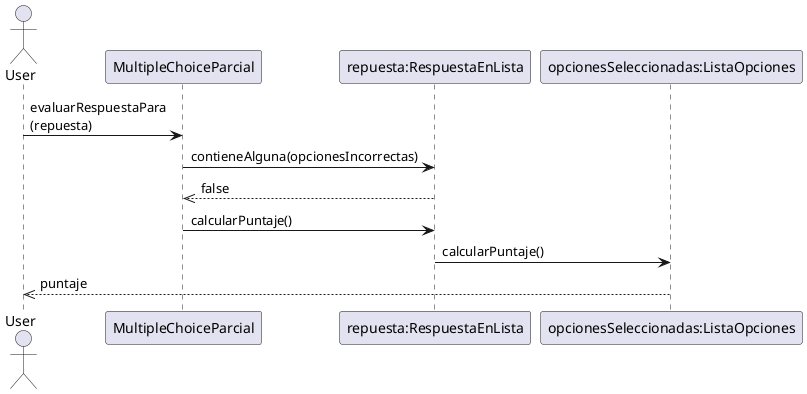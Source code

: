 @startuml
actor User
User -> MultipleChoiceParcial: evaluarRespuestaPara\n(repuesta)
MultipleChoiceParcial -> "repuesta:RespuestaEnLista": contieneAlguna(opcionesIncorrectas)
MultipleChoiceParcial <<-- "repuesta:RespuestaEnLista": false
MultipleChoiceParcial -> "repuesta:RespuestaEnLista" : calcularPuntaje()
"repuesta:RespuestaEnLista" -> "opcionesSeleccionadas:ListaOpciones": calcularPuntaje()
"opcionesSeleccionadas:ListaOpciones" -->> User: puntaje
@enduml